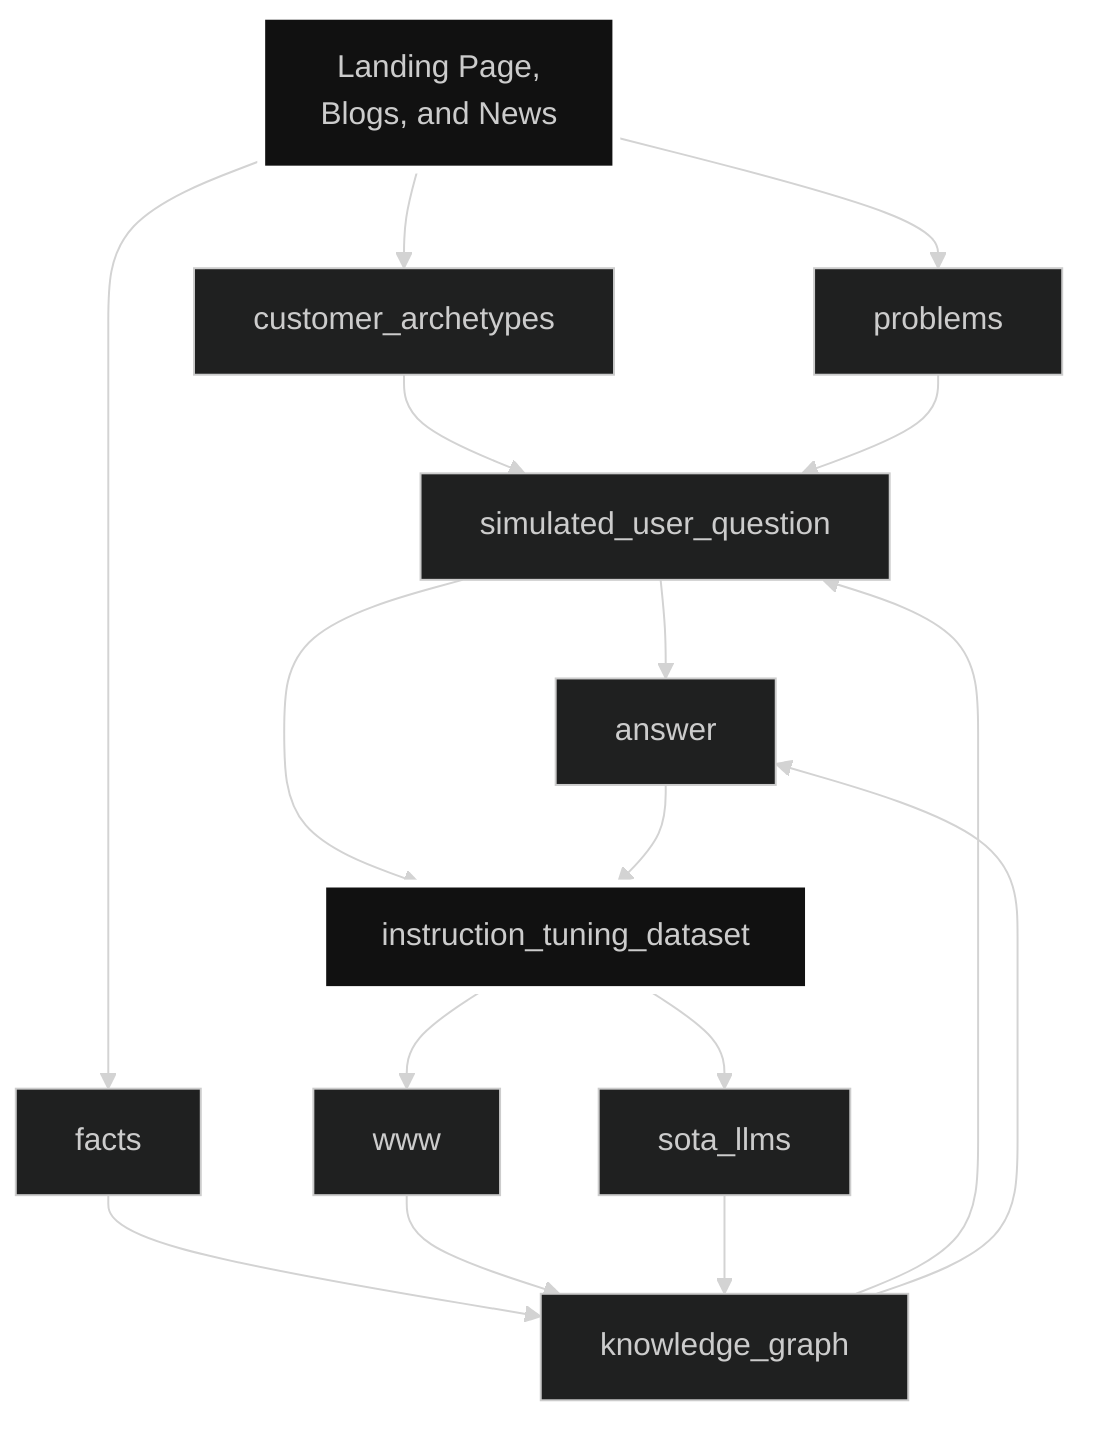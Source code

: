 %%{init: {'theme':'dark', 'themeVariables': {'background': '#212121'}}}%%
graph TD

ai_landing_page["Landing Page,<br/>Blogs, and News"]
ai_landing_page --> customer_archetypes
ai_landing_page --> problems
ai_landing_page --> facts
facts --> knowledge_graph
www --> knowledge_graph
sota_llms --> knowledge_graph
customer_archetypes --> simulated_user_question
problems --> simulated_user_question
knowledge_graph --> simulated_user_question
simulated_user_question --> answer
knowledge_graph --> answer
simulated_user_question --> instruction_tuning_dataset
answer --> instruction_tuning_dataset
instruction_tuning_dataset --> www
instruction_tuning_dataset -->sota_llms


style ai_landing_page stroke:#ffffff,stroke-width:4px,fill:#111111
style instruction_tuning_dataset stroke:#ffffff,stroke-width:4px,fill:#111111
